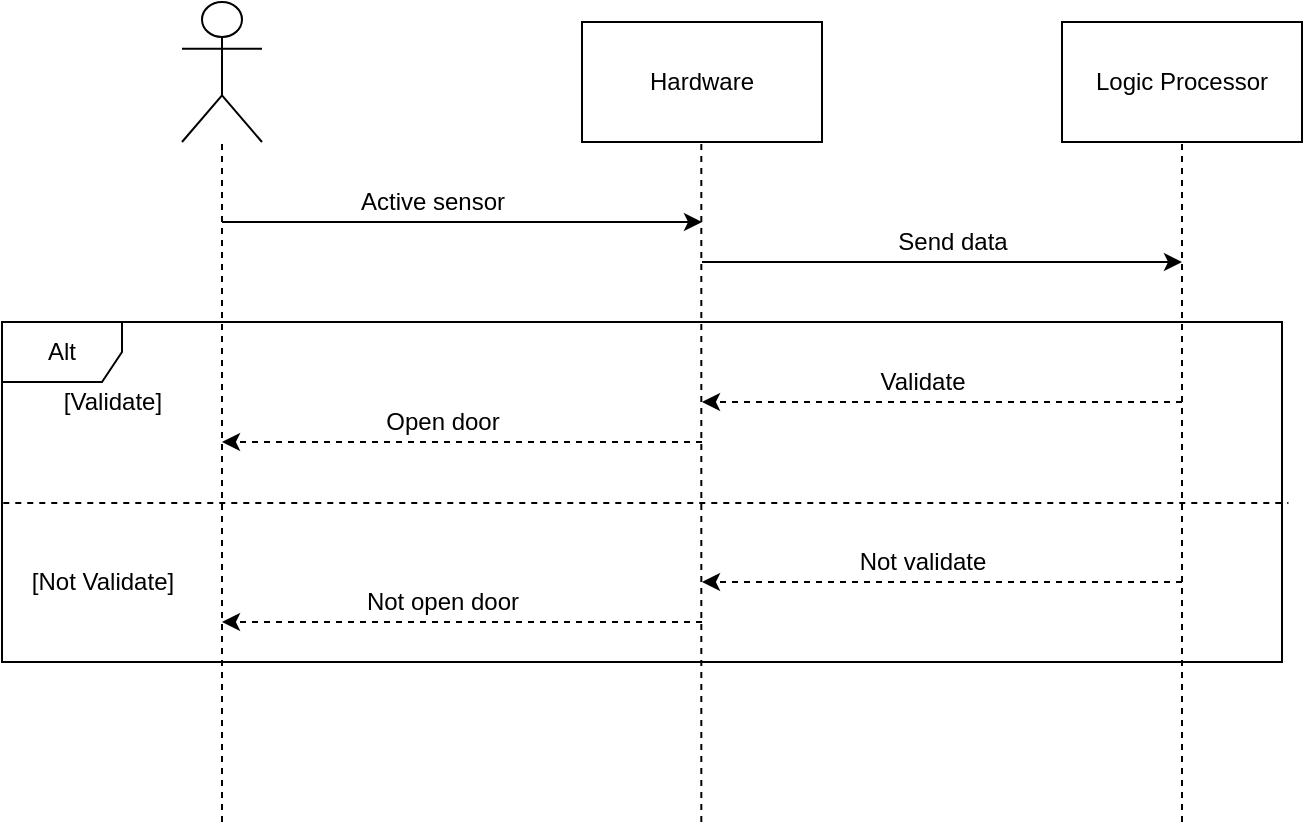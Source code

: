 <mxfile version="13.7.3" type="github">
  <diagram id="kgpKYQtTHZ0yAKxKKP6v" name="Page-1">
    <mxGraphModel dx="1127" dy="643" grid="1" gridSize="10" guides="1" tooltips="1" connect="1" arrows="1" fold="1" page="1" pageScale="1" pageWidth="850" pageHeight="1100" math="0" shadow="0">
      <root>
        <mxCell id="0" />
        <mxCell id="1" parent="0" />
        <mxCell id="8jEOWQN43G22aQzYSUDN-2" value="Hardware" style="rounded=0;whiteSpace=wrap;html=1;" vertex="1" parent="1">
          <mxGeometry x="360" y="80" width="120" height="60" as="geometry" />
        </mxCell>
        <mxCell id="8jEOWQN43G22aQzYSUDN-4" value="Logic Processor" style="rounded=0;whiteSpace=wrap;html=1;" vertex="1" parent="1">
          <mxGeometry x="600" y="80" width="120" height="60" as="geometry" />
        </mxCell>
        <mxCell id="8jEOWQN43G22aQzYSUDN-9" value="" style="endArrow=none;dashed=1;html=1;" edge="1" parent="1">
          <mxGeometry width="50" height="50" relative="1" as="geometry">
            <mxPoint x="180" y="480" as="sourcePoint" />
            <mxPoint x="180" y="140" as="targetPoint" />
          </mxGeometry>
        </mxCell>
        <mxCell id="8jEOWQN43G22aQzYSUDN-10" value="" style="endArrow=none;dashed=1;html=1;" edge="1" parent="1">
          <mxGeometry width="50" height="50" relative="1" as="geometry">
            <mxPoint x="419.66" y="480.0" as="sourcePoint" />
            <mxPoint x="419.66" y="140" as="targetPoint" />
          </mxGeometry>
        </mxCell>
        <mxCell id="8jEOWQN43G22aQzYSUDN-11" value="" style="endArrow=none;dashed=1;html=1;" edge="1" parent="1">
          <mxGeometry width="50" height="50" relative="1" as="geometry">
            <mxPoint x="660" y="480.0" as="sourcePoint" />
            <mxPoint x="660" y="140" as="targetPoint" />
          </mxGeometry>
        </mxCell>
        <mxCell id="8jEOWQN43G22aQzYSUDN-13" value="" style="shape=umlActor;verticalLabelPosition=bottom;verticalAlign=top;html=1;" vertex="1" parent="1">
          <mxGeometry x="160" y="70" width="40" height="70" as="geometry" />
        </mxCell>
        <mxCell id="8jEOWQN43G22aQzYSUDN-16" value="" style="endArrow=classic;html=1;" edge="1" parent="1">
          <mxGeometry width="50" height="50" relative="1" as="geometry">
            <mxPoint x="180" y="180" as="sourcePoint" />
            <mxPoint x="420" y="180" as="targetPoint" />
          </mxGeometry>
        </mxCell>
        <mxCell id="8jEOWQN43G22aQzYSUDN-17" value="Active sensor" style="text;html=1;align=center;verticalAlign=middle;resizable=0;points=[];autosize=1;" vertex="1" parent="1">
          <mxGeometry x="240" y="160" width="90" height="20" as="geometry" />
        </mxCell>
        <mxCell id="8jEOWQN43G22aQzYSUDN-19" value="" style="endArrow=classic;html=1;" edge="1" parent="1">
          <mxGeometry width="50" height="50" relative="1" as="geometry">
            <mxPoint x="420" y="200" as="sourcePoint" />
            <mxPoint x="660" y="200" as="targetPoint" />
          </mxGeometry>
        </mxCell>
        <mxCell id="8jEOWQN43G22aQzYSUDN-20" value="Send data" style="text;html=1;align=center;verticalAlign=middle;resizable=0;points=[];autosize=1;" vertex="1" parent="1">
          <mxGeometry x="510" y="180" width="70" height="20" as="geometry" />
        </mxCell>
        <mxCell id="8jEOWQN43G22aQzYSUDN-27" value="" style="endArrow=classic;html=1;dashed=1;" edge="1" parent="1">
          <mxGeometry width="50" height="50" relative="1" as="geometry">
            <mxPoint x="660.0" y="270.0" as="sourcePoint" />
            <mxPoint x="420" y="270.0" as="targetPoint" />
          </mxGeometry>
        </mxCell>
        <mxCell id="8jEOWQN43G22aQzYSUDN-30" value="Alt" style="shape=umlFrame;whiteSpace=wrap;html=1;fillColor=none;" vertex="1" parent="1">
          <mxGeometry x="70" y="230" width="640" height="170" as="geometry" />
        </mxCell>
        <mxCell id="8jEOWQN43G22aQzYSUDN-32" value="Validate" style="text;html=1;align=center;verticalAlign=middle;resizable=0;points=[];autosize=1;" vertex="1" parent="1">
          <mxGeometry x="500" y="250" width="60" height="20" as="geometry" />
        </mxCell>
        <mxCell id="8jEOWQN43G22aQzYSUDN-33" value="" style="endArrow=classic;html=1;dashed=1;" edge="1" parent="1">
          <mxGeometry width="50" height="50" relative="1" as="geometry">
            <mxPoint x="420" y="290.0" as="sourcePoint" />
            <mxPoint x="180" y="290.0" as="targetPoint" />
          </mxGeometry>
        </mxCell>
        <mxCell id="8jEOWQN43G22aQzYSUDN-34" value="Open door" style="text;html=1;align=center;verticalAlign=middle;resizable=0;points=[];autosize=1;" vertex="1" parent="1">
          <mxGeometry x="255" y="270" width="70" height="20" as="geometry" />
        </mxCell>
        <mxCell id="8jEOWQN43G22aQzYSUDN-36" value="" style="endArrow=classic;html=1;dashed=1;" edge="1" parent="1">
          <mxGeometry width="50" height="50" relative="1" as="geometry">
            <mxPoint x="660" y="360.0" as="sourcePoint" />
            <mxPoint x="420" y="360.0" as="targetPoint" />
          </mxGeometry>
        </mxCell>
        <mxCell id="8jEOWQN43G22aQzYSUDN-37" value="Not validate" style="text;html=1;align=center;verticalAlign=middle;resizable=0;points=[];autosize=1;" vertex="1" parent="1">
          <mxGeometry x="490" y="340" width="80" height="20" as="geometry" />
        </mxCell>
        <mxCell id="8jEOWQN43G22aQzYSUDN-38" value="" style="endArrow=classic;html=1;dashed=1;" edge="1" parent="1">
          <mxGeometry width="50" height="50" relative="1" as="geometry">
            <mxPoint x="420" y="380.0" as="sourcePoint" />
            <mxPoint x="180" y="380.0" as="targetPoint" />
          </mxGeometry>
        </mxCell>
        <mxCell id="8jEOWQN43G22aQzYSUDN-39" value="Not open door" style="text;html=1;align=center;verticalAlign=middle;resizable=0;points=[];autosize=1;" vertex="1" parent="1">
          <mxGeometry x="245" y="360" width="90" height="20" as="geometry" />
        </mxCell>
        <mxCell id="8jEOWQN43G22aQzYSUDN-41" value="" style="endArrow=none;dashed=1;html=1;exitX=0.001;exitY=0.532;exitDx=0;exitDy=0;exitPerimeter=0;entryX=1.005;entryY=0.532;entryDx=0;entryDy=0;entryPerimeter=0;" edge="1" parent="1" source="8jEOWQN43G22aQzYSUDN-30" target="8jEOWQN43G22aQzYSUDN-30">
          <mxGeometry width="50" height="50" relative="1" as="geometry">
            <mxPoint x="420" y="300" as="sourcePoint" />
            <mxPoint x="470" y="250" as="targetPoint" />
          </mxGeometry>
        </mxCell>
        <mxCell id="8jEOWQN43G22aQzYSUDN-45" value="[Validate]" style="text;html=1;align=center;verticalAlign=middle;resizable=0;points=[];autosize=1;" vertex="1" parent="1">
          <mxGeometry x="95" y="260" width="60" height="20" as="geometry" />
        </mxCell>
        <mxCell id="8jEOWQN43G22aQzYSUDN-46" value="[Not Validate]" style="text;html=1;align=center;verticalAlign=middle;resizable=0;points=[];autosize=1;" vertex="1" parent="1">
          <mxGeometry x="75" y="350" width="90" height="20" as="geometry" />
        </mxCell>
      </root>
    </mxGraphModel>
  </diagram>
</mxfile>
